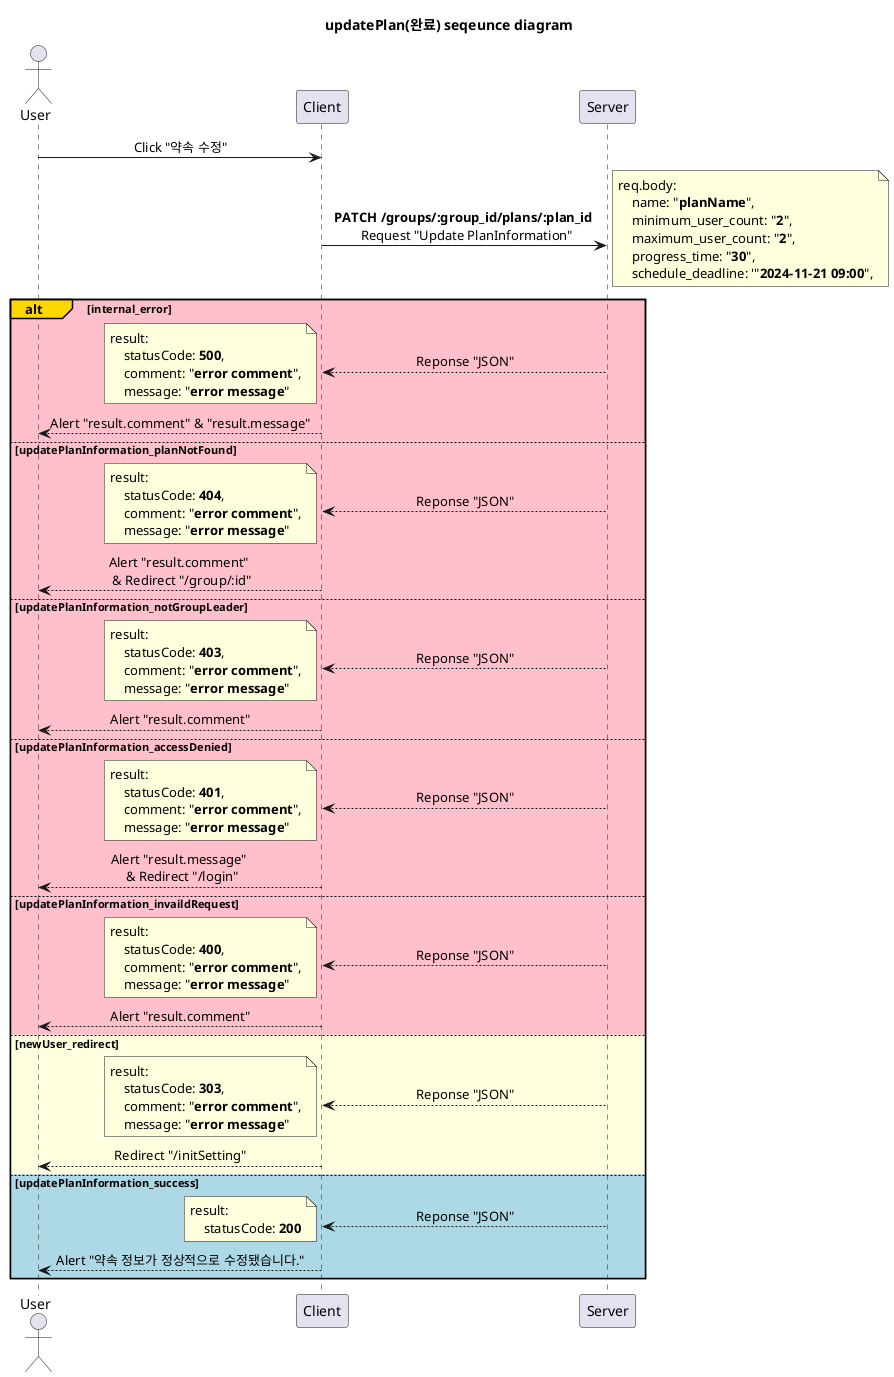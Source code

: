 @startuml updatePlan(완료)
'http://localhost:3000/editGroup/:id

title updatePlan(완료) seqeunce diagram

skinparam SequenceMessageAlignment center

participant Server order 30
participant Client order 20
actor User order 10

User -> Client: Click "약속 수정"

Client -> Server: **PATCH /groups/:group_id/plans/:plan_id** \n Request "Update PlanInformation"
note right
    req.body:
        name: "**planName**",
        minimum_user_count: "**2**",
        maximum_user_count: "**2**",
        progress_time: "**30**",
        schedule_deadline: '"**2024-11-21 09:00**",
end note

alt#Gold #Pink internal_error
    Client <-- Server: Reponse "JSON"
    note left
        result:
            statusCode: **500**,
            comment: "**error comment**",
            message: "**error message**"
    end note
    User <-- Client: Alert "result.comment" & "result.message"

else #Pink updatePlanInformation_planNotFound
    Client <-- Server: Reponse "JSON"
    note left
        result:
            statusCode: **404**,
            comment: "**error comment**",
            message: "**error message**"
    end note
    User <-- Client: Alert "result.comment" \n & Redirect "/group/:id"

else #Pink updatePlanInformation_notGroupLeader
    Client <-- Server: Reponse "JSON"
    note left
        result:
            statusCode: **403**,
            comment: "**error comment**",
            message: "**error message**"
    end note
    User <-- Client: Alert "result.comment"

else #Pink updatePlanInformation_accessDenied
    Client <-- Server: Reponse "JSON"
    note left
        result:
            statusCode: **401**,
            comment: "**error comment**",
            message: "**error message**"
    end note
    User <-- Client: Alert "result.message" \n & Redirect "/login"

else #Pink updatePlanInformation_invaildRequest
    Client <-- Server: Reponse "JSON"
    note left
        result:
            statusCode: **400**,
            comment: "**error comment**",
            message: "**error message**"
    end note
    User <-- Client: Alert "result.comment"

else #LightYellow newUser_redirect
    Client <-- Server: Reponse "JSON"
    note left
        result:
            statusCode: **303**,
            comment: "**error comment**",
            message: "**error message**"
    end note
    User <-- Client: Redirect "/initSetting"

else #LightBlue updatePlanInformation_success
    Client <-- Server: Reponse "JSON"
    note left
        result:
            statusCode: **200**
    end note
    User <-- Client: Alert "약속 정보가 정상적으로 수정됐습니다."
end

@enduml